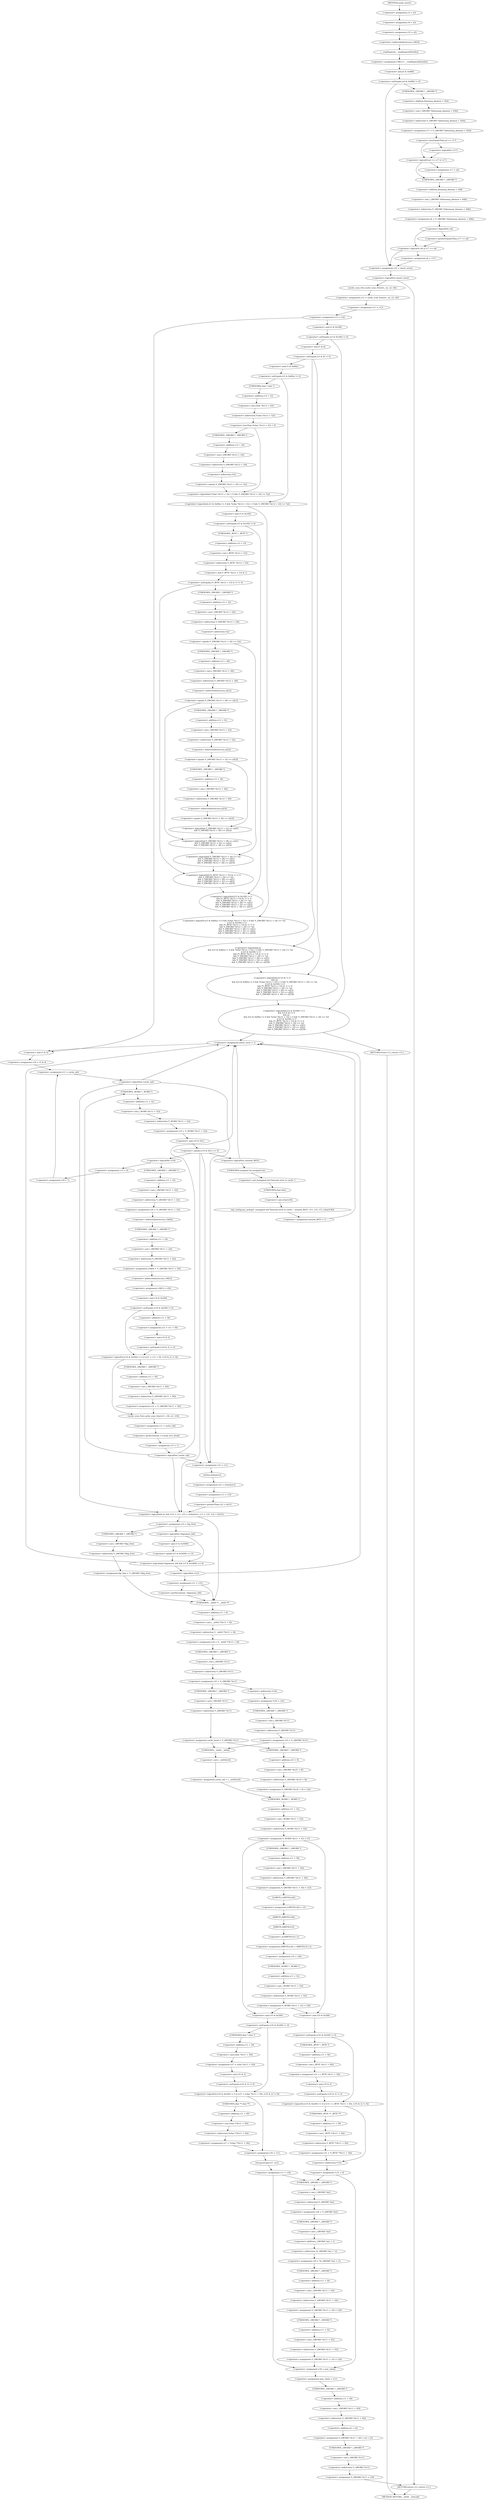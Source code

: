 digraph cache_insert {  
"1000162" [label = "(<operator>.assignment,v5 = a5)" ]
"1000165" [label = "(<operator>.assignment,v6 = a5)" ]
"1000168" [label = "(<operator>.assignment,v35 = a5)" ]
"1000171" [label = "(<operator>.assignment,v36[3] = __readfsqword(0x28u))" ]
"1000172" [label = "(<operator>.indirectIndexAccess,v36[3])" ]
"1000175" [label = "(__readfsqword,__readfsqword(0x28u))" ]
"1000178" [label = "(<operator>.notEquals,(a5 & 0x980) != 0)" ]
"1000179" [label = "(<operator>.and,a5 & 0x980)" ]
"1000184" [label = "(<operator>.assignment,v17 = *(_QWORD *)(dnsmasq_daemon + 456))" ]
"1000186" [label = "(<operator>.indirection,*(_QWORD *)(dnsmasq_daemon + 456))" ]
"1000187" [label = "(<operator>.cast,(_QWORD *)(dnsmasq_daemon + 456))" ]
"1000188" [label = "(UNKNOWN,_QWORD *,_QWORD *)" ]
"1000189" [label = "(<operator>.addition,dnsmasq_daemon + 456)" ]
"1000193" [label = "(<operator>.logicalOr,a4 <= v17 || !v17)" ]
"1000194" [label = "(<operator>.lessEqualsThan,a4 <= v17)" ]
"1000197" [label = "(<operator>.logicalNot,!v17)" ]
"1000199" [label = "(<operator>.assignment,v17 = a4)" ]
"1000202" [label = "(<operator>.assignment,a4 = *(_QWORD *)(dnsmasq_daemon + 448))" ]
"1000204" [label = "(<operator>.indirection,*(_QWORD *)(dnsmasq_daemon + 448))" ]
"1000205" [label = "(<operator>.cast,(_QWORD *)(dnsmasq_daemon + 448))" ]
"1000206" [label = "(UNKNOWN,_QWORD *,_QWORD *)" ]
"1000207" [label = "(<operator>.addition,dnsmasq_daemon + 448)" ]
"1000211" [label = "(<operator>.logicalOr,!a4 || v17 >= a4)" ]
"1000212" [label = "(<operator>.logicalNot,!a4)" ]
"1000214" [label = "(<operator>.greaterEqualsThan,v17 >= a4)" ]
"1000217" [label = "(<operator>.assignment,a4 = v17)" ]
"1000221" [label = "(<operator>.assignment,v32 = insert_error)" ]
"1000225" [label = "(<operator>.logicalNot,!insert_error)" ]
"1000228" [label = "(<operator>.assignment,v12 = cache_scan_free(src, a2, a3, v6))" ]
"1000230" [label = "(cache_scan_free,cache_scan_free(src, a2, a3, v6))" ]
"1000235" [label = "(<operator>.assignment,v11 = v12)" ]
"1000238" [label = "(<operator>.assignment,v15 = v32)" ]
"1000245" [label = "(<operator>.logicalAnd,(v5 & 0x180) != 0\n        && (v5 & 8) != 0\n        && a2\n        && ((v5 & 0x80u) != 0 && *(char *)(v12 + 52) < 0 && *(_DWORD *)(v12 + 24) == *a2\n         || (v5 & 0x100) != 0\n         && (*(_BYTE *)(v12 + 53) & 1) != 0\n         && *(_DWORD *)(v12 + 24) == *a2\n         && *(_DWORD *)(v12 + 28) == a2[1]\n         && *(_DWORD *)(v12 + 32) == a2[2]\n         && *(_DWORD *)(v12 + 36) == a2[3]))" ]
"1000246" [label = "(<operator>.notEquals,(v5 & 0x180) != 0)" ]
"1000247" [label = "(<operator>.and,v5 & 0x180)" ]
"1000251" [label = "(<operator>.logicalAnd,(v5 & 8) != 0\n        && a2\n        && ((v5 & 0x80u) != 0 && *(char *)(v12 + 52) < 0 && *(_DWORD *)(v12 + 24) == *a2\n         || (v5 & 0x100) != 0\n         && (*(_BYTE *)(v12 + 53) & 1) != 0\n         && *(_DWORD *)(v12 + 24) == *a2\n         && *(_DWORD *)(v12 + 28) == a2[1]\n         && *(_DWORD *)(v12 + 32) == a2[2]\n         && *(_DWORD *)(v12 + 36) == a2[3]))" ]
"1000252" [label = "(<operator>.notEquals,(v5 & 8) != 0)" ]
"1000253" [label = "(<operator>.and,v5 & 8)" ]
"1000257" [label = "(<operator>.logicalAnd,a2\n        && ((v5 & 0x80u) != 0 && *(char *)(v12 + 52) < 0 && *(_DWORD *)(v12 + 24) == *a2\n         || (v5 & 0x100) != 0\n         && (*(_BYTE *)(v12 + 53) & 1) != 0\n         && *(_DWORD *)(v12 + 24) == *a2\n         && *(_DWORD *)(v12 + 28) == a2[1]\n         && *(_DWORD *)(v12 + 32) == a2[2]\n         && *(_DWORD *)(v12 + 36) == a2[3]))" ]
"1000259" [label = "(<operator>.logicalOr,(v5 & 0x80u) != 0 && *(char *)(v12 + 52) < 0 && *(_DWORD *)(v12 + 24) == *a2\n         || (v5 & 0x100) != 0\n         && (*(_BYTE *)(v12 + 53) & 1) != 0\n         && *(_DWORD *)(v12 + 24) == *a2\n         && *(_DWORD *)(v12 + 28) == a2[1]\n         && *(_DWORD *)(v12 + 32) == a2[2]\n         && *(_DWORD *)(v12 + 36) == a2[3])" ]
"1000260" [label = "(<operator>.logicalAnd,(v5 & 0x80u) != 0 && *(char *)(v12 + 52) < 0 && *(_DWORD *)(v12 + 24) == *a2)" ]
"1000261" [label = "(<operator>.notEquals,(v5 & 0x80u) != 0)" ]
"1000262" [label = "(<operator>.and,v5 & 0x80u)" ]
"1000266" [label = "(<operator>.logicalAnd,*(char *)(v12 + 52) < 0 && *(_DWORD *)(v12 + 24) == *a2)" ]
"1000267" [label = "(<operator>.lessThan,*(char *)(v12 + 52) < 0)" ]
"1000268" [label = "(<operator>.indirection,*(char *)(v12 + 52))" ]
"1000269" [label = "(<operator>.cast,(char *)(v12 + 52))" ]
"1000270" [label = "(UNKNOWN,char *,char *)" ]
"1000271" [label = "(<operator>.addition,v12 + 52)" ]
"1000275" [label = "(<operator>.equals,*(_DWORD *)(v12 + 24) == *a2)" ]
"1000276" [label = "(<operator>.indirection,*(_DWORD *)(v12 + 24))" ]
"1000277" [label = "(<operator>.cast,(_DWORD *)(v12 + 24))" ]
"1000278" [label = "(UNKNOWN,_DWORD *,_DWORD *)" ]
"1000279" [label = "(<operator>.addition,v12 + 24)" ]
"1000282" [label = "(<operator>.indirection,*a2)" ]
"1000284" [label = "(<operator>.logicalAnd,(v5 & 0x100) != 0\n         && (*(_BYTE *)(v12 + 53) & 1) != 0\n         && *(_DWORD *)(v12 + 24) == *a2\n         && *(_DWORD *)(v12 + 28) == a2[1]\n         && *(_DWORD *)(v12 + 32) == a2[2]\n         && *(_DWORD *)(v12 + 36) == a2[3])" ]
"1000285" [label = "(<operator>.notEquals,(v5 & 0x100) != 0)" ]
"1000286" [label = "(<operator>.and,v5 & 0x100)" ]
"1000290" [label = "(<operator>.logicalAnd,(*(_BYTE *)(v12 + 53) & 1) != 0\n         && *(_DWORD *)(v12 + 24) == *a2\n         && *(_DWORD *)(v12 + 28) == a2[1]\n         && *(_DWORD *)(v12 + 32) == a2[2]\n         && *(_DWORD *)(v12 + 36) == a2[3])" ]
"1000291" [label = "(<operator>.notEquals,(*(_BYTE *)(v12 + 53) & 1) != 0)" ]
"1000292" [label = "(<operator>.and,*(_BYTE *)(v12 + 53) & 1)" ]
"1000293" [label = "(<operator>.indirection,*(_BYTE *)(v12 + 53))" ]
"1000294" [label = "(<operator>.cast,(_BYTE *)(v12 + 53))" ]
"1000295" [label = "(UNKNOWN,_BYTE *,_BYTE *)" ]
"1000296" [label = "(<operator>.addition,v12 + 53)" ]
"1000301" [label = "(<operator>.logicalAnd,*(_DWORD *)(v12 + 24) == *a2\n         && *(_DWORD *)(v12 + 28) == a2[1]\n         && *(_DWORD *)(v12 + 32) == a2[2]\n         && *(_DWORD *)(v12 + 36) == a2[3])" ]
"1000302" [label = "(<operator>.equals,*(_DWORD *)(v12 + 24) == *a2)" ]
"1000303" [label = "(<operator>.indirection,*(_DWORD *)(v12 + 24))" ]
"1000304" [label = "(<operator>.cast,(_DWORD *)(v12 + 24))" ]
"1000305" [label = "(UNKNOWN,_DWORD *,_DWORD *)" ]
"1000306" [label = "(<operator>.addition,v12 + 24)" ]
"1000309" [label = "(<operator>.indirection,*a2)" ]
"1000311" [label = "(<operator>.logicalAnd,*(_DWORD *)(v12 + 28) == a2[1]\n         && *(_DWORD *)(v12 + 32) == a2[2]\n         && *(_DWORD *)(v12 + 36) == a2[3])" ]
"1000312" [label = "(<operator>.equals,*(_DWORD *)(v12 + 28) == a2[1])" ]
"1000313" [label = "(<operator>.indirection,*(_DWORD *)(v12 + 28))" ]
"1000314" [label = "(<operator>.cast,(_DWORD *)(v12 + 28))" ]
"1000315" [label = "(UNKNOWN,_DWORD *,_DWORD *)" ]
"1000316" [label = "(<operator>.addition,v12 + 28)" ]
"1000319" [label = "(<operator>.indirectIndexAccess,a2[1])" ]
"1000322" [label = "(<operator>.logicalAnd,*(_DWORD *)(v12 + 32) == a2[2]\n         && *(_DWORD *)(v12 + 36) == a2[3])" ]
"1000323" [label = "(<operator>.equals,*(_DWORD *)(v12 + 32) == a2[2])" ]
"1000324" [label = "(<operator>.indirection,*(_DWORD *)(v12 + 32))" ]
"1000325" [label = "(<operator>.cast,(_DWORD *)(v12 + 32))" ]
"1000326" [label = "(UNKNOWN,_DWORD *,_DWORD *)" ]
"1000327" [label = "(<operator>.addition,v12 + 32)" ]
"1000330" [label = "(<operator>.indirectIndexAccess,a2[2])" ]
"1000333" [label = "(<operator>.equals,*(_DWORD *)(v12 + 36) == a2[3])" ]
"1000334" [label = "(<operator>.indirection,*(_DWORD *)(v12 + 36))" ]
"1000335" [label = "(<operator>.cast,(_DWORD *)(v12 + 36))" ]
"1000336" [label = "(UNKNOWN,_DWORD *,_DWORD *)" ]
"1000337" [label = "(<operator>.addition,v12 + 36)" ]
"1000340" [label = "(<operator>.indirectIndexAccess,a2[3])" ]
"1000344" [label = "(RETURN,return v11;,return v11;)" ]
"1000347" [label = "(<operator>.assignment,insert_error = 1)" ]
"1000351" [label = "(<operator>.assignment,v18 = v5 & 4)" ]
"1000353" [label = "(<operator>.and,v5 & 4)" ]
"1000357" [label = "(<operator>.assignment,v11 = cache_tail)" ]
"1000361" [label = "(<operator>.logicalNot,!cache_tail)" ]
"1000367" [label = "(<operator>.assignment,v19 = *(_WORD *)(v11 + 52))" ]
"1000369" [label = "(<operator>.indirection,*(_WORD *)(v11 + 52))" ]
"1000370" [label = "(<operator>.cast,(_WORD *)(v11 + 52))" ]
"1000371" [label = "(UNKNOWN,_WORD *,_WORD *)" ]
"1000372" [label = "(<operator>.addition,v11 + 52)" ]
"1000376" [label = "(<operator>.equals,(v19 & 0xC) == 0)" ]
"1000377" [label = "(<operator>.and,v19 & 0xC)" ]
"1000386" [label = "(<operator>.logicalNot,!warned_8655)" ]
"1000389" [label = "(my_syslog,my_syslog(3, (unsigned int)\"Internal error in cache.\", warned_8655, v13, v14, v15, (char)v36))" ]
"1000391" [label = "(<operator>.cast,(unsigned int)\"Internal error in cache.\")" ]
"1000392" [label = "(UNKNOWN,unsigned int,unsigned int)" ]
"1000398" [label = "(<operator>.cast,(char)v36)" ]
"1000399" [label = "(UNKNOWN,char,char)" ]
"1000401" [label = "(<operator>.assignment,warned_8655 = 1)" ]
"1000406" [label = "(<operator>.logicalNot,!v18)" ]
"1000409" [label = "(<operator>.assignment,v15 = 0)" ]
"1000412" [label = "(<operator>.assignment,v18 = 1)" ]
"1000416" [label = "(<operator>.assignment,v20 = *(_QWORD *)(v11 + 32))" ]
"1000418" [label = "(<operator>.indirection,*(_QWORD *)(v11 + 32))" ]
"1000419" [label = "(<operator>.cast,(_QWORD *)(v11 + 32))" ]
"1000420" [label = "(UNKNOWN,_QWORD *,_QWORD *)" ]
"1000421" [label = "(<operator>.addition,v11 + 32)" ]
"1000424" [label = "(<operator>.assignment,v36[0] = *(_QWORD *)(v11 + 24))" ]
"1000425" [label = "(<operator>.indirectIndexAccess,v36[0])" ]
"1000428" [label = "(<operator>.indirection,*(_QWORD *)(v11 + 24))" ]
"1000429" [label = "(<operator>.cast,(_QWORD *)(v11 + 24))" ]
"1000430" [label = "(UNKNOWN,_QWORD *,_QWORD *)" ]
"1000431" [label = "(<operator>.addition,v11 + 24)" ]
"1000434" [label = "(<operator>.assignment,v36[1] = v20)" ]
"1000435" [label = "(<operator>.indirectIndexAccess,v36[1])" ]
"1000440" [label = "(<operator>.logicalOr,(v19 & 0x200) != 0 || (v21 = v11 + 56, (v19 & 2) != 0))" ]
"1000441" [label = "(<operator>.notEquals,(v19 & 0x200) != 0)" ]
"1000442" [label = "(<operator>.and,v19 & 0x200)" ]
"1000447" [label = "(<operator>.assignment,v21 = v11 + 56)" ]
"1000449" [label = "(<operator>.addition,v11 + 56)" ]
"1000452" [label = "(<operator>.notEquals,(v19 & 2) != 0)" ]
"1000453" [label = "(<operator>.and,v19 & 2)" ]
"1000457" [label = "(<operator>.assignment,v21 = *(_QWORD *)(v11 + 56))" ]
"1000459" [label = "(<operator>.indirection,*(_QWORD *)(v11 + 56))" ]
"1000460" [label = "(<operator>.cast,(_QWORD *)(v11 + 56))" ]
"1000461" [label = "(UNKNOWN,_QWORD *,_QWORD *)" ]
"1000462" [label = "(<operator>.addition,v11 + 56)" ]
"1000465" [label = "(cache_scan_free,cache_scan_free(v21, v36, a3, v19))" ]
"1000470" [label = "(<operator>.assignment,v11 = cache_tail)" ]
"1000473" [label = "(<operator>.preIncrement,++cache_live_freed)" ]
"1000475" [label = "(<operator>.assignment,v15 = 1)" ]
"1000479" [label = "(<operator>.logicalNot,!cache_tail)" ]
"1000483" [label = "(<operator>.logicalAnd,src && (v33 = v11, v22 = strlen(src), v11 = v33, v22 > 0x31))" ]
"1000486" [label = "(<operator>.assignment,v33 = v11)" ]
"1000490" [label = "(<operator>.assignment,v22 = strlen(src))" ]
"1000492" [label = "(strlen,strlen(src))" ]
"1000495" [label = "(<operator>.assignment,v11 = v33)" ]
"1000498" [label = "(<operator>.greaterThan,v22 > 0x31)" ]
"1000502" [label = "(<operator>.assignment,v23 = big_free)" ]
"1000508" [label = "(<operator>.assignment,big_free = *(_QWORD *)big_free)" ]
"1000510" [label = "(<operator>.indirection,*(_QWORD *)big_free)" ]
"1000511" [label = "(<operator>.cast,(_QWORD *)big_free)" ]
"1000512" [label = "(UNKNOWN,_QWORD *,_QWORD *)" ]
"1000517" [label = "(<operator>.logicalAnd,!bignames_left && (v5 & 0x5000) == 0)" ]
"1000518" [label = "(<operator>.logicalNot,!bignames_left)" ]
"1000520" [label = "(<operator>.equals,(v5 & 0x5000) == 0)" ]
"1000521" [label = "(<operator>.and,v5 & 0x5000)" ]
"1000527" [label = "(<operator>.logicalNot,!v23)" ]
"1000530" [label = "(<operator>.assignment,v11 = v33)" ]
"1000535" [label = "(<operator>.preDecrement,--bignames_left)" ]
"1000540" [label = "(<operator>.assignment,v24 = *(__int64 **)(v11 + 8))" ]
"1000542" [label = "(<operator>.indirection,*(__int64 **)(v11 + 8))" ]
"1000543" [label = "(<operator>.cast,(__int64 **)(v11 + 8))" ]
"1000544" [label = "(UNKNOWN,__int64 **,__int64 **)" ]
"1000545" [label = "(<operator>.addition,v11 + 8)" ]
"1000548" [label = "(<operator>.assignment,v25 = *(_QWORD *)v11)" ]
"1000550" [label = "(<operator>.indirection,*(_QWORD *)v11)" ]
"1000551" [label = "(<operator>.cast,(_QWORD *)v11)" ]
"1000552" [label = "(UNKNOWN,_QWORD *,_QWORD *)" ]
"1000557" [label = "(<operator>.assignment,*v24 = v25)" ]
"1000558" [label = "(<operator>.indirection,*v24)" ]
"1000561" [label = "(<operator>.assignment,v25 = *(_QWORD *)v11)" ]
"1000563" [label = "(<operator>.indirection,*(_QWORD *)v11)" ]
"1000564" [label = "(<operator>.cast,(_QWORD *)v11)" ]
"1000565" [label = "(UNKNOWN,_QWORD *,_QWORD *)" ]
"1000569" [label = "(<operator>.assignment,cache_head = *(_QWORD *)v11)" ]
"1000571" [label = "(<operator>.indirection,*(_QWORD *)v11)" ]
"1000572" [label = "(<operator>.cast,(_QWORD *)v11)" ]
"1000573" [label = "(UNKNOWN,_QWORD *,_QWORD *)" ]
"1000577" [label = "(<operator>.assignment,*(_QWORD *)(v25 + 8) = v24)" ]
"1000578" [label = "(<operator>.indirection,*(_QWORD *)(v25 + 8))" ]
"1000579" [label = "(<operator>.cast,(_QWORD *)(v25 + 8))" ]
"1000580" [label = "(UNKNOWN,_QWORD *,_QWORD *)" ]
"1000581" [label = "(<operator>.addition,v25 + 8)" ]
"1000586" [label = "(<operator>.assignment,cache_tail = (__int64)v24)" ]
"1000588" [label = "(<operator>.cast,(__int64)v24)" ]
"1000589" [label = "(UNKNOWN,__int64,__int64)" ]
"1000591" [label = "(<operator>.assignment,*(_WORD *)(v11 + 52) = v5)" ]
"1000592" [label = "(<operator>.indirection,*(_WORD *)(v11 + 52))" ]
"1000593" [label = "(<operator>.cast,(_WORD *)(v11 + 52))" ]
"1000594" [label = "(UNKNOWN,_WORD *,_WORD *)" ]
"1000595" [label = "(<operator>.addition,v11 + 52)" ]
"1000602" [label = "(<operator>.assignment,*(_QWORD *)(v11 + 56) = v23)" ]
"1000603" [label = "(<operator>.indirection,*(_QWORD *)(v11 + 56))" ]
"1000604" [label = "(<operator>.cast,(_QWORD *)(v11 + 56))" ]
"1000605" [label = "(UNKNOWN,_QWORD *,_QWORD *)" ]
"1000606" [label = "(<operator>.addition,v11 + 56)" ]
"1000610" [label = "(<operator>.assignment,LOBYTE(v26) = v5)" ]
"1000611" [label = "(LOBYTE,LOBYTE(v26))" ]
"1000614" [label = "(<operator>.assignment,HIBYTE(v26) = HIBYTE(v5) | 2)" ]
"1000615" [label = "(HIBYTE,HIBYTE(v26))" ]
"1000617" [label = "(<operator>.or,HIBYTE(v5) | 2)" ]
"1000618" [label = "(HIBYTE,HIBYTE(v5))" ]
"1000621" [label = "(<operator>.assignment,v35 = v26)" ]
"1000624" [label = "(<operator>.assignment,*(_WORD *)(v11 + 52) = v26)" ]
"1000625" [label = "(<operator>.indirection,*(_WORD *)(v11 + 52))" ]
"1000626" [label = "(<operator>.cast,(_WORD *)(v11 + 52))" ]
"1000627" [label = "(UNKNOWN,_WORD *,_WORD *)" ]
"1000628" [label = "(<operator>.addition,v11 + 52)" ]
"1000636" [label = "(<operator>.logicalOr,(v35 & 0x200) != 0 || (v27 = (char *)(v11 + 56), (v35 & 2) != 0))" ]
"1000637" [label = "(<operator>.notEquals,(v35 & 0x200) != 0)" ]
"1000638" [label = "(<operator>.and,v35 & 0x200)" ]
"1000643" [label = "(<operator>.assignment,v27 = (char *)(v11 + 56))" ]
"1000645" [label = "(<operator>.cast,(char *)(v11 + 56))" ]
"1000646" [label = "(UNKNOWN,char *,char *)" ]
"1000647" [label = "(<operator>.addition,v11 + 56)" ]
"1000650" [label = "(<operator>.notEquals,(v35 & 2) != 0)" ]
"1000651" [label = "(<operator>.and,v35 & 2)" ]
"1000655" [label = "(<operator>.assignment,v27 = *(char **)(v11 + 56))" ]
"1000657" [label = "(<operator>.indirection,*(char **)(v11 + 56))" ]
"1000658" [label = "(<operator>.cast,(char **)(v11 + 56))" ]
"1000659" [label = "(UNKNOWN,char **,char **)" ]
"1000660" [label = "(<operator>.addition,v11 + 56)" ]
"1000663" [label = "(<operator>.assignment,v34 = v11)" ]
"1000666" [label = "(strcpy,strcpy(v27, src))" ]
"1000669" [label = "(<operator>.assignment,v11 = v34)" ]
"1000675" [label = "(<operator>.logicalOr,(v35 & 0x200) != 0 || (v31 = (_BYTE *)(v11 + 56), (v35 & 2) != 0))" ]
"1000676" [label = "(<operator>.notEquals,(v35 & 0x200) != 0)" ]
"1000677" [label = "(<operator>.and,v35 & 0x200)" ]
"1000682" [label = "(<operator>.assignment,v31 = (_BYTE *)(v11 + 56))" ]
"1000684" [label = "(<operator>.cast,(_BYTE *)(v11 + 56))" ]
"1000685" [label = "(UNKNOWN,_BYTE *,_BYTE *)" ]
"1000686" [label = "(<operator>.addition,v11 + 56)" ]
"1000689" [label = "(<operator>.notEquals,(v35 & 2) != 0)" ]
"1000690" [label = "(<operator>.and,v35 & 2)" ]
"1000694" [label = "(<operator>.assignment,v31 = *(_BYTE **)(v11 + 56))" ]
"1000696" [label = "(<operator>.indirection,*(_BYTE **)(v11 + 56))" ]
"1000697" [label = "(<operator>.cast,(_BYTE **)(v11 + 56))" ]
"1000698" [label = "(UNKNOWN,_BYTE **,_BYTE **)" ]
"1000699" [label = "(<operator>.addition,v11 + 56)" ]
"1000702" [label = "(<operator>.assignment,*v31 = 0)" ]
"1000703" [label = "(<operator>.indirection,*v31)" ]
"1000709" [label = "(<operator>.assignment,v28 = *(_QWORD *)a2)" ]
"1000711" [label = "(<operator>.indirection,*(_QWORD *)a2)" ]
"1000712" [label = "(<operator>.cast,(_QWORD *)a2)" ]
"1000713" [label = "(UNKNOWN,_QWORD *,_QWORD *)" ]
"1000715" [label = "(<operator>.assignment,v29 = *((_QWORD *)a2 + 1))" ]
"1000717" [label = "(<operator>.indirection,*((_QWORD *)a2 + 1))" ]
"1000718" [label = "(<operator>.addition,(_QWORD *)a2 + 1)" ]
"1000719" [label = "(<operator>.cast,(_QWORD *)a2)" ]
"1000720" [label = "(UNKNOWN,_QWORD *,_QWORD *)" ]
"1000723" [label = "(<operator>.assignment,*(_QWORD *)(v11 + 24) = v28)" ]
"1000724" [label = "(<operator>.indirection,*(_QWORD *)(v11 + 24))" ]
"1000725" [label = "(<operator>.cast,(_QWORD *)(v11 + 24))" ]
"1000726" [label = "(UNKNOWN,_QWORD *,_QWORD *)" ]
"1000727" [label = "(<operator>.addition,v11 + 24)" ]
"1000731" [label = "(<operator>.assignment,*(_QWORD *)(v11 + 32) = v29)" ]
"1000732" [label = "(<operator>.indirection,*(_QWORD *)(v11 + 32))" ]
"1000733" [label = "(<operator>.cast,(_QWORD *)(v11 + 32))" ]
"1000734" [label = "(UNKNOWN,_QWORD *,_QWORD *)" ]
"1000735" [label = "(<operator>.addition,v11 + 32)" ]
"1000739" [label = "(<operator>.assignment,v30 = new_chain)" ]
"1000742" [label = "(<operator>.assignment,new_chain = v11)" ]
"1000745" [label = "(<operator>.assignment,*(_QWORD *)(v11 + 40) = a4 + a3)" ]
"1000746" [label = "(<operator>.indirection,*(_QWORD *)(v11 + 40))" ]
"1000747" [label = "(<operator>.cast,(_QWORD *)(v11 + 40))" ]
"1000748" [label = "(UNKNOWN,_QWORD *,_QWORD *)" ]
"1000749" [label = "(<operator>.addition,v11 + 40)" ]
"1000752" [label = "(<operator>.addition,a4 + a3)" ]
"1000755" [label = "(<operator>.assignment,*(_QWORD *)v11 = v30)" ]
"1000756" [label = "(<operator>.indirection,*(_QWORD *)v11)" ]
"1000757" [label = "(<operator>.cast,(_QWORD *)v11)" ]
"1000758" [label = "(UNKNOWN,_QWORD *,_QWORD *)" ]
"1000761" [label = "(RETURN,return v11;,return v11;)" ]
"1000128" [label = "(METHOD,cache_insert)" ]
"1000763" [label = "(METHOD_RETURN,__int64 __fastcall)" ]
  "1000162" -> "1000165" 
  "1000165" -> "1000168" 
  "1000168" -> "1000172" 
  "1000171" -> "1000179" 
  "1000172" -> "1000175" 
  "1000175" -> "1000171" 
  "1000178" -> "1000188" 
  "1000178" -> "1000221" 
  "1000179" -> "1000178" 
  "1000184" -> "1000194" 
  "1000186" -> "1000184" 
  "1000187" -> "1000186" 
  "1000188" -> "1000189" 
  "1000189" -> "1000187" 
  "1000193" -> "1000199" 
  "1000193" -> "1000206" 
  "1000194" -> "1000193" 
  "1000194" -> "1000197" 
  "1000197" -> "1000193" 
  "1000199" -> "1000206" 
  "1000202" -> "1000212" 
  "1000204" -> "1000202" 
  "1000205" -> "1000204" 
  "1000206" -> "1000207" 
  "1000207" -> "1000205" 
  "1000211" -> "1000217" 
  "1000211" -> "1000221" 
  "1000212" -> "1000211" 
  "1000212" -> "1000214" 
  "1000214" -> "1000211" 
  "1000217" -> "1000221" 
  "1000221" -> "1000225" 
  "1000225" -> "1000230" 
  "1000225" -> "1000761" 
  "1000228" -> "1000235" 
  "1000230" -> "1000228" 
  "1000235" -> "1000238" 
  "1000238" -> "1000247" 
  "1000238" -> "1000353" 
  "1000245" -> "1000344" 
  "1000245" -> "1000347" 
  "1000246" -> "1000245" 
  "1000246" -> "1000253" 
  "1000247" -> "1000246" 
  "1000251" -> "1000245" 
  "1000252" -> "1000251" 
  "1000252" -> "1000257" 
  "1000252" -> "1000262" 
  "1000253" -> "1000252" 
  "1000257" -> "1000251" 
  "1000259" -> "1000257" 
  "1000260" -> "1000259" 
  "1000260" -> "1000286" 
  "1000261" -> "1000270" 
  "1000261" -> "1000260" 
  "1000262" -> "1000261" 
  "1000266" -> "1000260" 
  "1000267" -> "1000278" 
  "1000267" -> "1000266" 
  "1000268" -> "1000267" 
  "1000269" -> "1000268" 
  "1000270" -> "1000271" 
  "1000271" -> "1000269" 
  "1000275" -> "1000266" 
  "1000276" -> "1000282" 
  "1000277" -> "1000276" 
  "1000278" -> "1000279" 
  "1000279" -> "1000277" 
  "1000282" -> "1000275" 
  "1000284" -> "1000259" 
  "1000285" -> "1000295" 
  "1000285" -> "1000284" 
  "1000286" -> "1000285" 
  "1000290" -> "1000284" 
  "1000291" -> "1000305" 
  "1000291" -> "1000290" 
  "1000292" -> "1000291" 
  "1000293" -> "1000292" 
  "1000294" -> "1000293" 
  "1000295" -> "1000296" 
  "1000296" -> "1000294" 
  "1000301" -> "1000290" 
  "1000302" -> "1000315" 
  "1000302" -> "1000301" 
  "1000303" -> "1000309" 
  "1000304" -> "1000303" 
  "1000305" -> "1000306" 
  "1000306" -> "1000304" 
  "1000309" -> "1000302" 
  "1000311" -> "1000301" 
  "1000312" -> "1000326" 
  "1000312" -> "1000311" 
  "1000313" -> "1000319" 
  "1000314" -> "1000313" 
  "1000315" -> "1000316" 
  "1000316" -> "1000314" 
  "1000319" -> "1000312" 
  "1000322" -> "1000311" 
  "1000323" -> "1000336" 
  "1000323" -> "1000322" 
  "1000324" -> "1000330" 
  "1000325" -> "1000324" 
  "1000326" -> "1000327" 
  "1000327" -> "1000325" 
  "1000330" -> "1000323" 
  "1000333" -> "1000322" 
  "1000334" -> "1000340" 
  "1000335" -> "1000334" 
  "1000336" -> "1000337" 
  "1000337" -> "1000335" 
  "1000340" -> "1000333" 
  "1000344" -> "1000763" 
  "1000347" -> "1000353" 
  "1000351" -> "1000357" 
  "1000353" -> "1000351" 
  "1000357" -> "1000361" 
  "1000361" -> "1000347" 
  "1000361" -> "1000371" 
  "1000361" -> "1000483" 
  "1000361" -> "1000486" 
  "1000367" -> "1000377" 
  "1000369" -> "1000367" 
  "1000370" -> "1000369" 
  "1000371" -> "1000372" 
  "1000372" -> "1000370" 
  "1000376" -> "1000483" 
  "1000376" -> "1000486" 
  "1000376" -> "1000386" 
  "1000376" -> "1000406" 
  "1000377" -> "1000376" 
  "1000386" -> "1000392" 
  "1000386" -> "1000347" 
  "1000389" -> "1000401" 
  "1000391" -> "1000399" 
  "1000392" -> "1000391" 
  "1000398" -> "1000389" 
  "1000399" -> "1000398" 
  "1000401" -> "1000347" 
  "1000406" -> "1000409" 
  "1000406" -> "1000420" 
  "1000409" -> "1000412" 
  "1000412" -> "1000357" 
  "1000416" -> "1000425" 
  "1000418" -> "1000416" 
  "1000419" -> "1000418" 
  "1000420" -> "1000421" 
  "1000421" -> "1000419" 
  "1000424" -> "1000435" 
  "1000425" -> "1000430" 
  "1000428" -> "1000424" 
  "1000429" -> "1000428" 
  "1000430" -> "1000431" 
  "1000431" -> "1000429" 
  "1000434" -> "1000442" 
  "1000435" -> "1000434" 
  "1000440" -> "1000461" 
  "1000440" -> "1000465" 
  "1000441" -> "1000440" 
  "1000441" -> "1000449" 
  "1000442" -> "1000441" 
  "1000447" -> "1000453" 
  "1000449" -> "1000447" 
  "1000452" -> "1000440" 
  "1000453" -> "1000452" 
  "1000457" -> "1000465" 
  "1000459" -> "1000457" 
  "1000460" -> "1000459" 
  "1000461" -> "1000462" 
  "1000462" -> "1000460" 
  "1000465" -> "1000470" 
  "1000470" -> "1000473" 
  "1000473" -> "1000475" 
  "1000475" -> "1000479" 
  "1000479" -> "1000371" 
  "1000479" -> "1000483" 
  "1000479" -> "1000486" 
  "1000479" -> "1000347" 
  "1000483" -> "1000502" 
  "1000483" -> "1000544" 
  "1000486" -> "1000492" 
  "1000490" -> "1000495" 
  "1000492" -> "1000490" 
  "1000495" -> "1000498" 
  "1000498" -> "1000483" 
  "1000502" -> "1000512" 
  "1000502" -> "1000518" 
  "1000508" -> "1000544" 
  "1000510" -> "1000508" 
  "1000511" -> "1000510" 
  "1000512" -> "1000511" 
  "1000517" -> "1000347" 
  "1000517" -> "1000527" 
  "1000518" -> "1000517" 
  "1000518" -> "1000521" 
  "1000520" -> "1000517" 
  "1000521" -> "1000520" 
  "1000527" -> "1000347" 
  "1000527" -> "1000530" 
  "1000530" -> "1000535" 
  "1000530" -> "1000544" 
  "1000535" -> "1000544" 
  "1000540" -> "1000552" 
  "1000542" -> "1000540" 
  "1000543" -> "1000542" 
  "1000544" -> "1000545" 
  "1000545" -> "1000543" 
  "1000548" -> "1000558" 
  "1000548" -> "1000573" 
  "1000550" -> "1000548" 
  "1000551" -> "1000550" 
  "1000552" -> "1000551" 
  "1000557" -> "1000565" 
  "1000558" -> "1000557" 
  "1000561" -> "1000580" 
  "1000561" -> "1000589" 
  "1000563" -> "1000561" 
  "1000564" -> "1000563" 
  "1000565" -> "1000564" 
  "1000569" -> "1000580" 
  "1000569" -> "1000589" 
  "1000571" -> "1000569" 
  "1000572" -> "1000571" 
  "1000573" -> "1000572" 
  "1000577" -> "1000594" 
  "1000578" -> "1000577" 
  "1000579" -> "1000578" 
  "1000580" -> "1000581" 
  "1000581" -> "1000579" 
  "1000586" -> "1000594" 
  "1000588" -> "1000586" 
  "1000589" -> "1000588" 
  "1000591" -> "1000605" 
  "1000591" -> "1000638" 
  "1000591" -> "1000677" 
  "1000592" -> "1000591" 
  "1000593" -> "1000592" 
  "1000594" -> "1000595" 
  "1000595" -> "1000593" 
  "1000602" -> "1000611" 
  "1000603" -> "1000602" 
  "1000604" -> "1000603" 
  "1000605" -> "1000606" 
  "1000606" -> "1000604" 
  "1000610" -> "1000615" 
  "1000611" -> "1000610" 
  "1000614" -> "1000621" 
  "1000615" -> "1000618" 
  "1000617" -> "1000614" 
  "1000618" -> "1000617" 
  "1000621" -> "1000627" 
  "1000624" -> "1000638" 
  "1000624" -> "1000677" 
  "1000625" -> "1000624" 
  "1000626" -> "1000625" 
  "1000627" -> "1000628" 
  "1000628" -> "1000626" 
  "1000636" -> "1000659" 
  "1000636" -> "1000663" 
  "1000637" -> "1000636" 
  "1000637" -> "1000646" 
  "1000638" -> "1000637" 
  "1000643" -> "1000651" 
  "1000645" -> "1000643" 
  "1000646" -> "1000647" 
  "1000647" -> "1000645" 
  "1000650" -> "1000636" 
  "1000651" -> "1000650" 
  "1000655" -> "1000663" 
  "1000657" -> "1000655" 
  "1000658" -> "1000657" 
  "1000659" -> "1000660" 
  "1000660" -> "1000658" 
  "1000663" -> "1000666" 
  "1000666" -> "1000669" 
  "1000669" -> "1000713" 
  "1000669" -> "1000739" 
  "1000675" -> "1000698" 
  "1000675" -> "1000703" 
  "1000676" -> "1000675" 
  "1000676" -> "1000685" 
  "1000677" -> "1000676" 
  "1000682" -> "1000690" 
  "1000684" -> "1000682" 
  "1000685" -> "1000686" 
  "1000686" -> "1000684" 
  "1000689" -> "1000675" 
  "1000690" -> "1000689" 
  "1000694" -> "1000703" 
  "1000696" -> "1000694" 
  "1000697" -> "1000696" 
  "1000698" -> "1000699" 
  "1000699" -> "1000697" 
  "1000702" -> "1000713" 
  "1000702" -> "1000739" 
  "1000703" -> "1000702" 
  "1000709" -> "1000720" 
  "1000711" -> "1000709" 
  "1000712" -> "1000711" 
  "1000713" -> "1000712" 
  "1000715" -> "1000726" 
  "1000717" -> "1000715" 
  "1000718" -> "1000717" 
  "1000719" -> "1000718" 
  "1000720" -> "1000719" 
  "1000723" -> "1000734" 
  "1000724" -> "1000723" 
  "1000725" -> "1000724" 
  "1000726" -> "1000727" 
  "1000727" -> "1000725" 
  "1000731" -> "1000739" 
  "1000732" -> "1000731" 
  "1000733" -> "1000732" 
  "1000734" -> "1000735" 
  "1000735" -> "1000733" 
  "1000739" -> "1000742" 
  "1000742" -> "1000748" 
  "1000745" -> "1000758" 
  "1000746" -> "1000752" 
  "1000747" -> "1000746" 
  "1000748" -> "1000749" 
  "1000749" -> "1000747" 
  "1000752" -> "1000745" 
  "1000755" -> "1000761" 
  "1000756" -> "1000755" 
  "1000757" -> "1000756" 
  "1000758" -> "1000757" 
  "1000761" -> "1000763" 
  "1000128" -> "1000162" 
}
